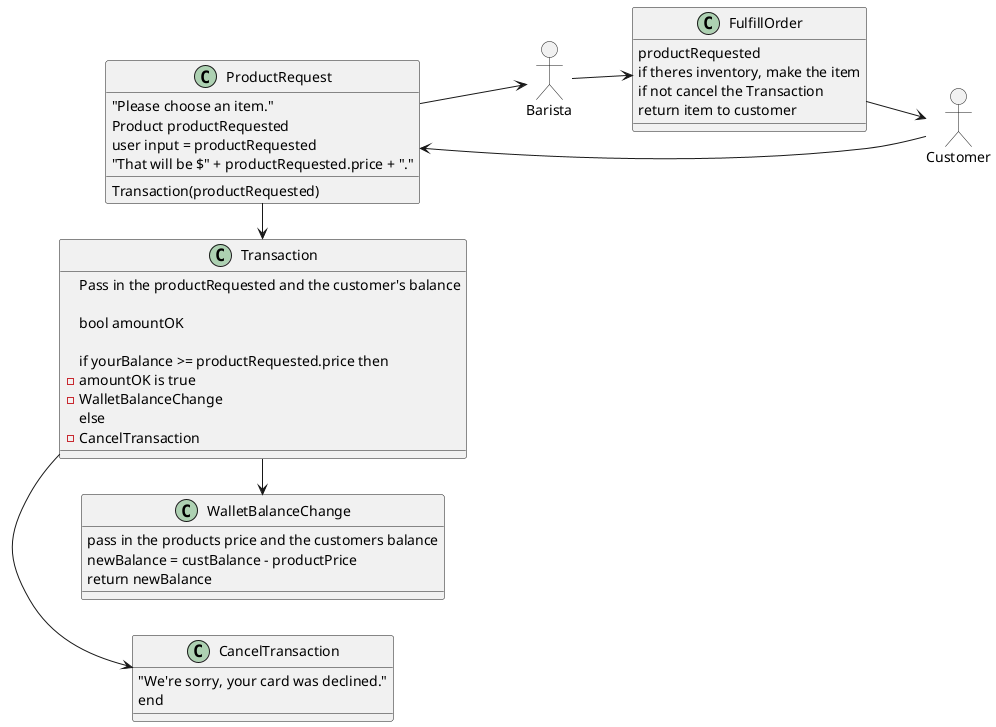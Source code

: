 @startuml System
left to right direction
allow_mixing

actor Customer
actor Barista

class ProductRequest
{
    "Please choose an item."
    Product productRequested
    user input = productRequested
    "That will be $" + productRequested.price + "."
    Transaction(productRequested)
}
ProductRequest -> Transaction
class Transaction
{
Pass in the productRequested and the customer's balance

bool amountOK

if yourBalance >= productRequested.price then
- amountOK is true
-WalletBalanceChange
else
- CancelTransaction
}
Transaction -> CancelTransaction
Transaction -> WalletBalanceChange
class WalletBalanceChange
{
    pass in the products price and the customers balance
    newBalance = custBalance - productPrice
    return newBalance
}
class CancelTransaction
{
    "We're sorry, your card was declined."
    end
}
class FulfillOrder
{
    productRequested
    if theres inventory, make the item
    if not cancel the Transaction
    return item to customer
}
Customer --> ProductRequest
ProductRequest --> Barista
Barista --> FulfillOrder
FulfillOrder --> Customer
@enduml